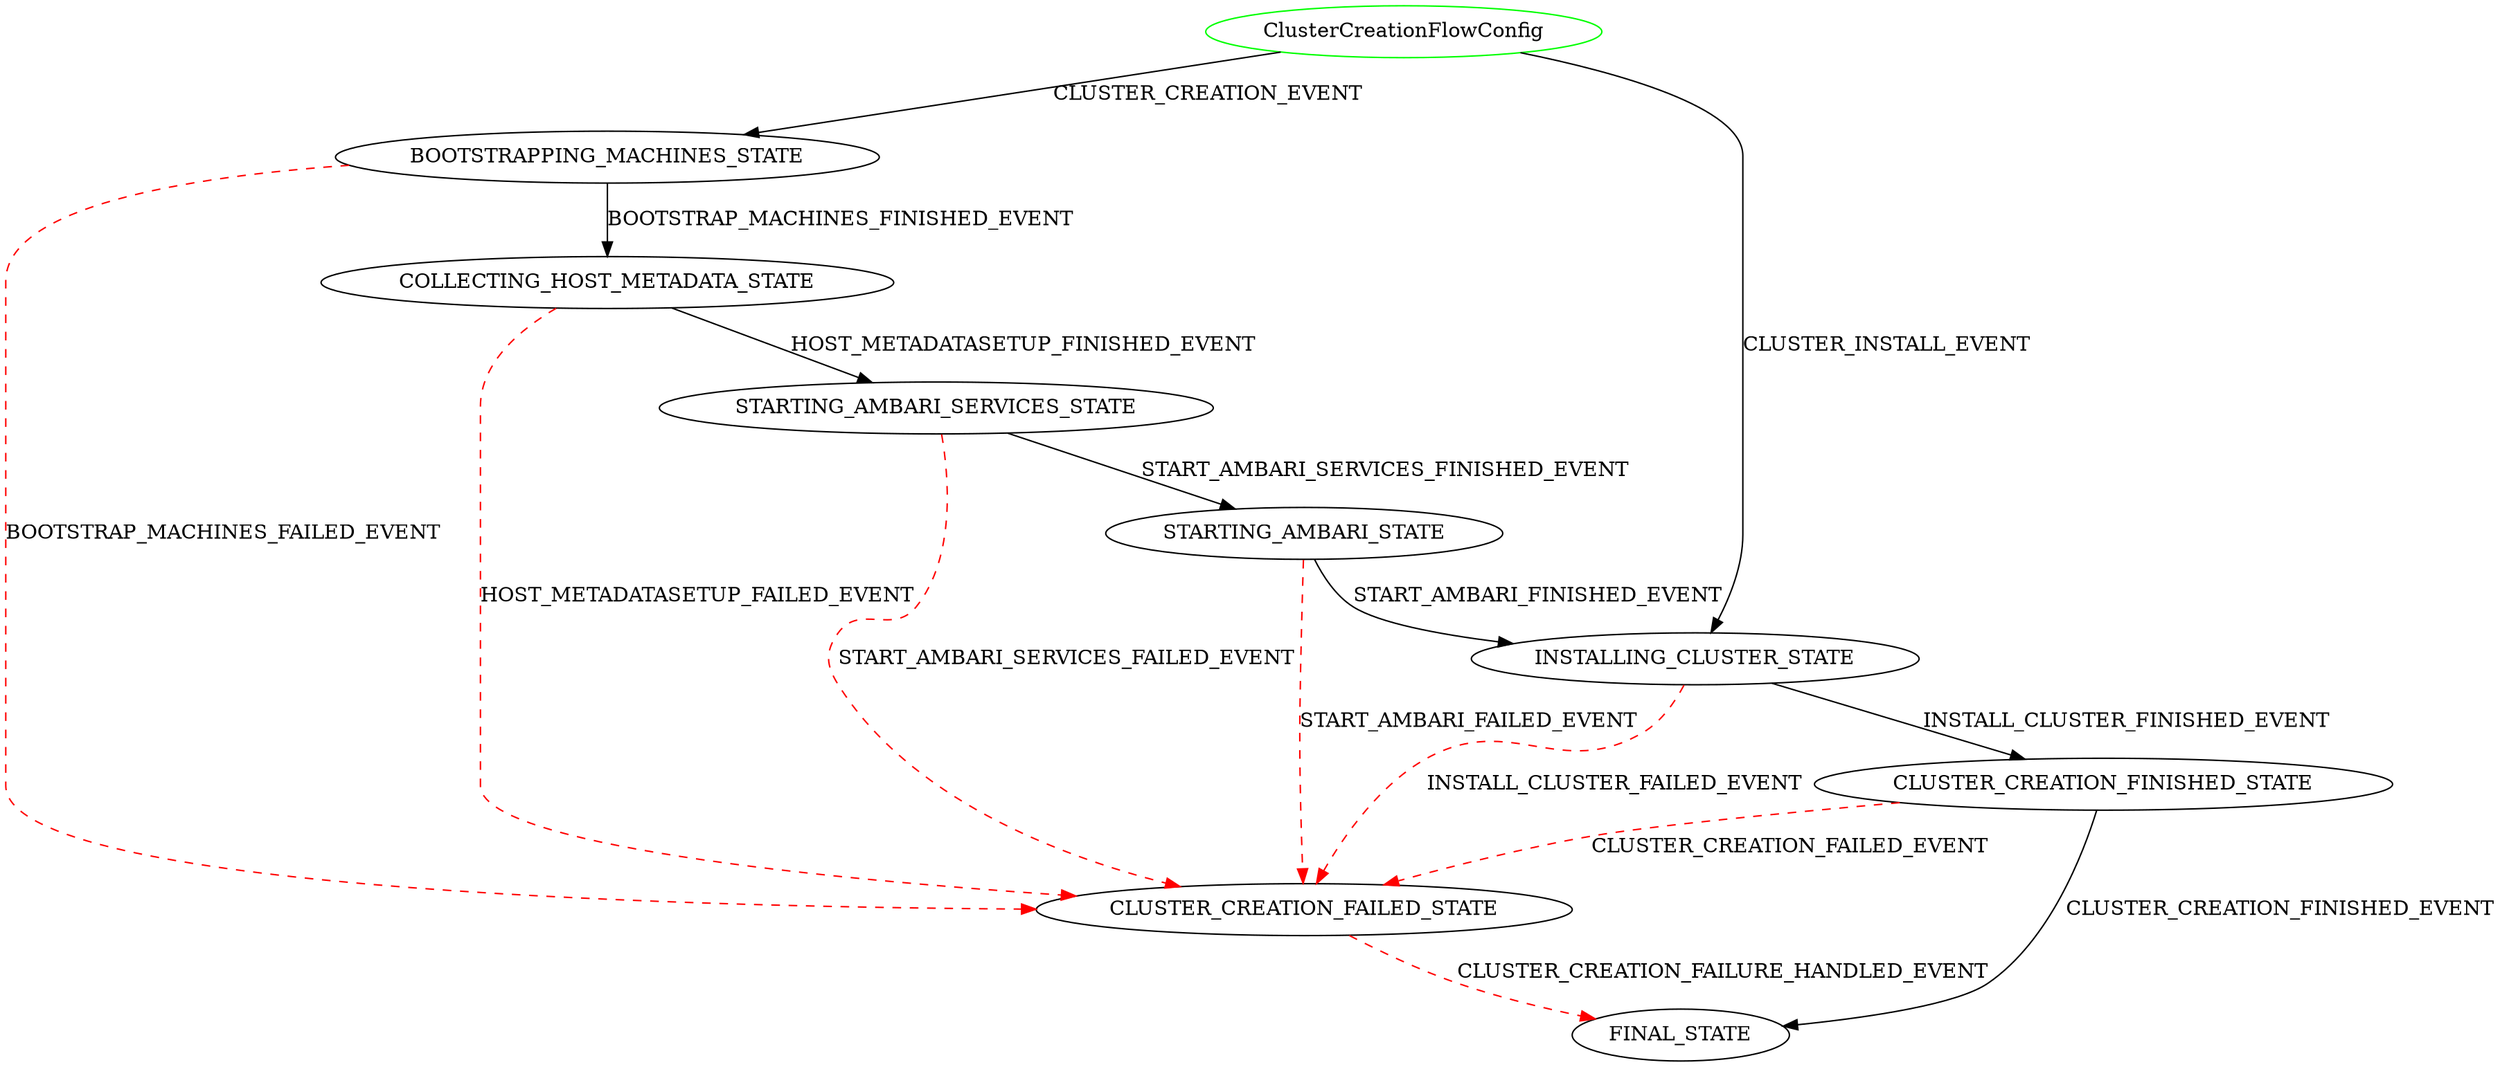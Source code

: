 digraph {
INIT_STATE [label="ClusterCreationFlowConfig" shape=ellipse color=green];
INIT_STATE -> BOOTSTRAPPING_MACHINES_STATE [label="CLUSTER_CREATION_EVENT" color=black style=solid];
INIT_STATE -> INSTALLING_CLUSTER_STATE [label="CLUSTER_INSTALL_EVENT" color=black style=solid];
BOOTSTRAPPING_MACHINES_STATE -> COLLECTING_HOST_METADATA_STATE [label="BOOTSTRAP_MACHINES_FINISHED_EVENT" color=black style=solid];
BOOTSTRAPPING_MACHINES_STATE -> CLUSTER_CREATION_FAILED_STATE [label="BOOTSTRAP_MACHINES_FAILED_EVENT" color=red style=dashed];
CLUSTER_CREATION_FAILED_STATE -> FINAL_STATE [label="CLUSTER_CREATION_FAILURE_HANDLED_EVENT" color=red style=dashed];
COLLECTING_HOST_METADATA_STATE -> STARTING_AMBARI_SERVICES_STATE [label="HOST_METADATASETUP_FINISHED_EVENT" color=black style=solid];
COLLECTING_HOST_METADATA_STATE -> CLUSTER_CREATION_FAILED_STATE [label="HOST_METADATASETUP_FAILED_EVENT" color=red style=dashed];
STARTING_AMBARI_SERVICES_STATE -> STARTING_AMBARI_STATE [label="START_AMBARI_SERVICES_FINISHED_EVENT" color=black style=solid];
STARTING_AMBARI_SERVICES_STATE -> CLUSTER_CREATION_FAILED_STATE [label="START_AMBARI_SERVICES_FAILED_EVENT" color=red style=dashed];
STARTING_AMBARI_STATE -> INSTALLING_CLUSTER_STATE [label="START_AMBARI_FINISHED_EVENT" color=black style=solid];
STARTING_AMBARI_STATE -> CLUSTER_CREATION_FAILED_STATE [label="START_AMBARI_FAILED_EVENT" color=red style=dashed];
INSTALLING_CLUSTER_STATE -> CLUSTER_CREATION_FINISHED_STATE [label="INSTALL_CLUSTER_FINISHED_EVENT" color=black style=solid];
INSTALLING_CLUSTER_STATE -> CLUSTER_CREATION_FAILED_STATE [label="INSTALL_CLUSTER_FAILED_EVENT" color=red style=dashed];
CLUSTER_CREATION_FINISHED_STATE -> FINAL_STATE [label="CLUSTER_CREATION_FINISHED_EVENT" color=black style=solid];
CLUSTER_CREATION_FINISHED_STATE -> CLUSTER_CREATION_FAILED_STATE [label="CLUSTER_CREATION_FAILED_EVENT" color=red style=dashed];
}